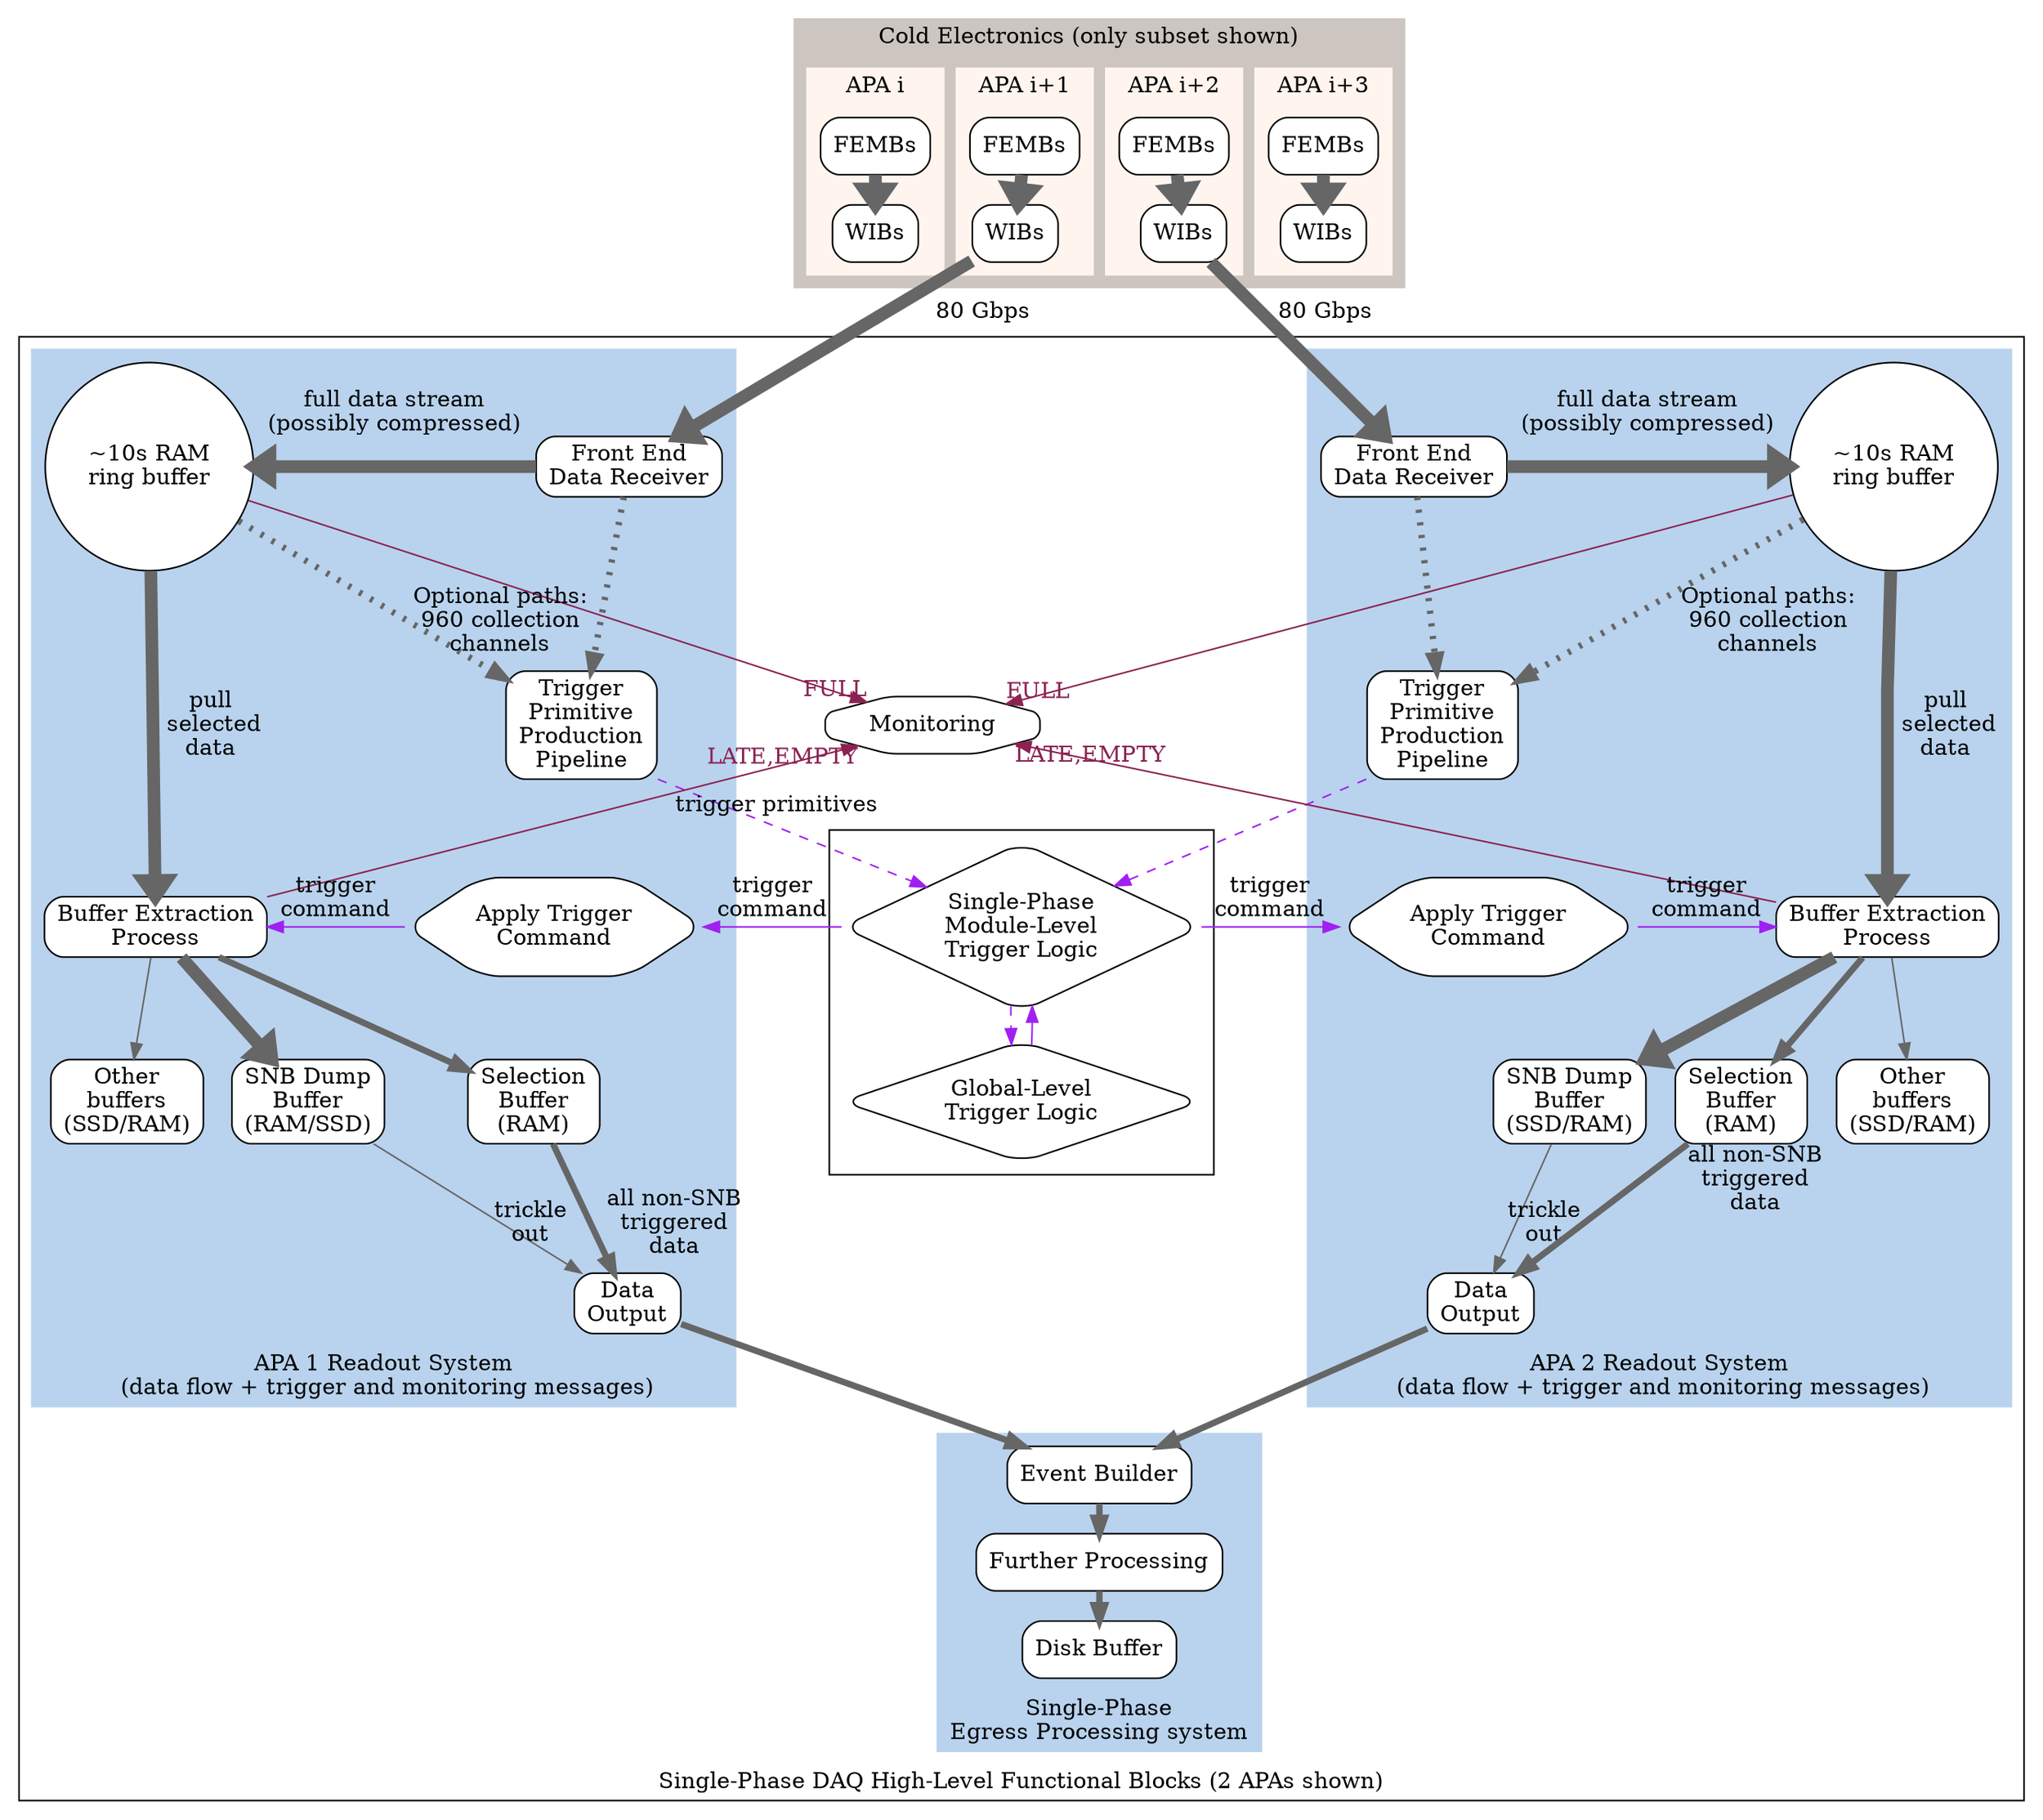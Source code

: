 digraph sphil {
        node [style="rounded,filled",color=black,shape=box,fillcolor=white];
        graph [style=filled, splines=line, overlap=false];
        edge [color=gray40];

        subgraph cluster_ce {
                label="       Cold Electronics (only subset shown)          ";
                graph[color=seashell3, ranksep=1.8, nodesep=.5];
                subgraph cluster_ceapa2{
                        label="APA i+3";
                        graph[color=seashell];
                        CEi[label="FEMBs"];
                        WIBi[label="WIBs"];
                }
                subgraph cluster_ceapa4 {
                        label="APA i+1";
                        graph[color=seashell];
                        CE1[label="FEMBs"];
                        WIB1[label="WIBs"];
                }
                subgraph cluster_ceapa1 {
                        label="APA i+2";
                        graph[color=seashell];
                        CE2[label="FEMBs"];
                        WIB2[label="WIBs"];
                }
                subgraph cluster_ceapa3 {
                        label="APA i";
                        graph[color=seashell];
                        CEj[label="FEMBs"];
                        WIBj[label="WIBs"];
                }
        }

        subgraph cluster_daq {
                label="Single-Phase DAQ High-Level Functional Blocks (2 APAs shown)";
                labelloc=bottom;
                graph[color=black, style=solid];                

                subgraph cluster_g {
                        label=""
                        trig[shape=diamond,label="Single-Phase\nModule-Level\nTrigger Logic"];
                        gtl[shape=diamond,label="Global-Level\nTrigger Logic"];
                }
                        mon[shape=octagon,label="Monitoring"];

                subgraph cluster_apa1 {
                        label="APA 1 Readout System\n (data flow + trigger and monitoring messages)";
                        graph[style=filled,color=slategray2];

                        fe1[label="Front End\nData Receiver"];
                        pipe1[label="Trigger\nPrimitive\nProduction\nPipeline"];
                        buf1[shape=circle,label="~10s RAM\nring buffer"];
                        extraction1[label="Buffer Extraction\nProcess"];
                        snb1[label="SNB Dump\nBuffer\n(RAM/SSD)"];
                        sel1[label="Selection\nBuffer\n(RAM)"];
                        etc1[label="Other\nbuffers\n(SSD/RAM)"]
                        ro1[shape=hexagon,label="Apply Trigger\nCommand"];
                        br1[label="Data\nOutput"];

                        {rank=same fe1, buf1}
                        {rank=same extraction1, ro1}
                        {rank=same snb1, sel1, etc1}

                }

                subgraph cluster_apa2 {
                        label="APA 2 Readout System\n (data flow + trigger and monitoring messages)";
                        graph[style=filled,color=slategray2];

                        fe2[label="Front End\nData Receiver"];
                        pipe2[label="Trigger\nPrimitive\nProduction\nPipeline"];
                        buf2[shape=circle,label="~10s RAM\nring buffer"];
                        extraction2[label="Buffer Extraction\nProcess"];
                        snb2[label="SNB Dump\nBuffer\n(SSD/RAM)"];
                        sel2[label="Selection\nBuffer\n(RAM)"];
                        etc2[label="Other\nbuffers\n(SSD/RAM)"];
                        ro2[shape=hexagon,label="Apply Trigger\nCommand"];
                        br2[label="Data\nOutput"];

                        {rank=same fe2, buf2}
                        {rank=same extraction2, ro2}
                        {rank=same snb2, sel2, etc2}

                }
                
                subgraph cluster_eb {
                        label="Single-Phase\nEgress Processing system";
                        graph[style=filled, color=slategray2, ranksep=.8, nodesep=.25];

                        eb[label="Event Builder"];
                        fp[label="Further Processing"];
                        dbuf[label="Disk Buffer"];
                }
        }
        // Full data
        edge[penwidth=8];

        CE1->WIB1;
        CE2->WIB2;
        CEi->WIBi
        CEj->WIBj;
        WIB1->fe1[label="  80 Gbps"];
        WIB2->fe2[label=" 80 Gbps"];

        buf1->fe1[dir=back,label="full data stream\n(possibly compressed)\n\n"];
        fe2->buf2[label="full data stream\n(possibly compressed)\n\n"];
        
        buf1->extraction1[label=" pull\n  selected\n data"];
        buf2->extraction2[label=" pull\n  selected\n data"];

        extraction1->snb1;
        extraction2->snb2;
        
        // collection plane data
        edge[penwidth=4];

        fe1->pipe1[style=dotted];
        fe2->pipe2[style=dotted];

        buf1->pipe1[label="Optional paths:\n960 collection\nchannels",style=dotted];
        buf2->pipe2[label="Optional paths:\n960 collection\nchannels",style=dotted];

        // reduced data
        edge[pendwidth=2]

        extraction1->sel1;
        extraction2->sel2;

        sel1->br1[label="all non-SNB\ntriggered\ndata"];
        sel2->br2[taillabel="all non-SNB\ntriggered\ndata"];
        
        // egress
        br1->eb;
        br2->eb;
        eb->fp->dbuf;

        // trickle
        edge[penwidth=1,style=solid];
        snb1->br1[constraint=false,label="trickle\nout"];
        snb2->br2[constraint=false,label="trickle\nout"];
        
        extraction1->etc1;
        extraction2->etc2;


        // trigger primitive
        edge[penwidth=1,style=dashed,color=purple];

        pipe1:se->trig[label="trigger primitives"];
        pipe2:sw->trig;

        trig->gtl[];

        // trigger command
        edge[style=solid];

        gtl->trig[];

        trig->ro1[label="trigger\ncommand"];
        trig->ro2[label="trigger\ncommand"];

        ro1->extraction1[label="trigger\ncommand"];
        ro2->extraction2[label="trigger\ncommand"];

        //pipe1->ro1[taillabel="fast trigger\ncommand"];
        //pipe2->ro2[taillabel="fast trigger\ncommand"];
        pipe1->ro1[style=invis];
        pipe2->ro2[style=invis];
        
        
        edge[color=violetred4,fontcolor=violetred4]
        extraction1->mon[weight=0,headlabel="LATE,EMPTY"];
        extraction2->mon[weight=0,headlabel="LATE,EMPTY"];
        buf1->mon[weight=3,headlabel="FULL"];
        buf2->mon[weight=3,headlabel="FULL"];
        
        
        // influence layout
        edge[style=invis];

//        etc1->snb1->sel1;
        

        etc2->snb2

        

}
